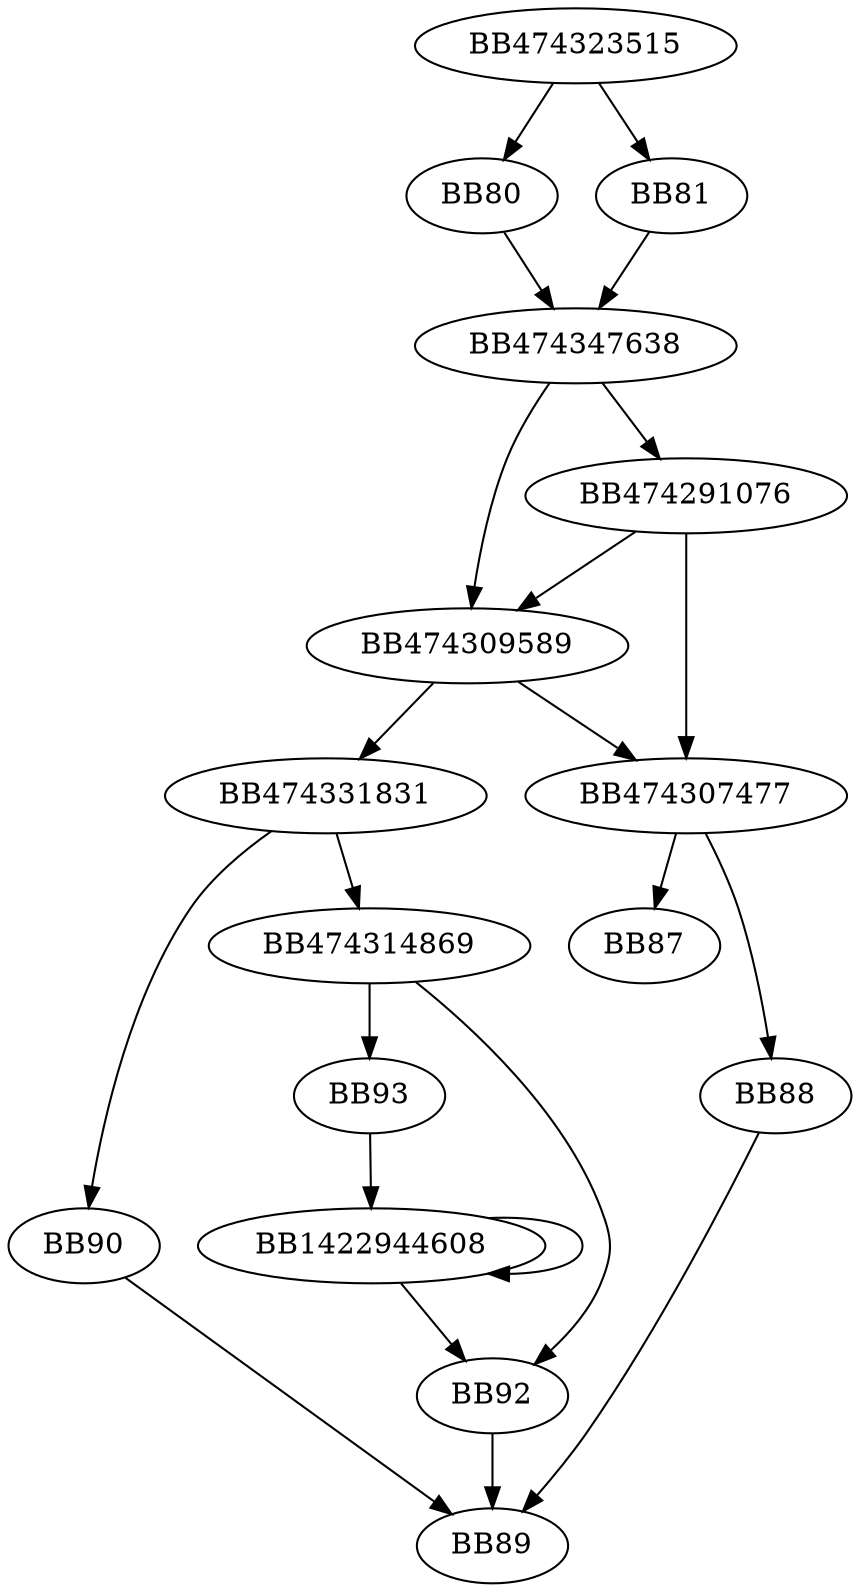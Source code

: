 digraph G{
	BB474323515->BB80;
	BB474323515->BB81;
	BB80->BB474347638;
	BB81->BB474347638;
	BB474347638->BB474291076;
	BB474347638->BB474309589;
	BB474291076->BB474307477;
	BB474291076->BB474309589;
	BB474309589->BB474307477;
	BB474309589->BB474331831;
	BB474307477->BB87;
	BB474307477->BB88;
	BB88->BB89;
	BB474331831->BB90;
	BB474331831->BB474314869;
	BB90->BB89;
	BB474314869->BB92;
	BB474314869->BB93;
	BB93->BB1422944608;
	BB1422944608->BB92;
	BB1422944608->BB1422944608;
	BB92->BB89;
}

